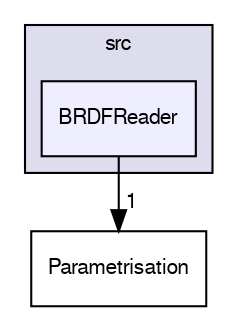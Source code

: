 digraph "BRDFReader" {
  compound=true
  node [ fontsize="10", fontname="FreeSans"];
  edge [ labelfontsize="10", labelfontname="FreeSans"];
  subgraph clusterdir_91400285565c7420929e76e03301d041 {
    graph [ bgcolor="#ddddee", pencolor="black", label="src" fontname="FreeSans", fontsize="10", URL="dir_91400285565c7420929e76e03301d041.html"]
  dir_2b94db6e84339b4a935ae0cee470426e [shape=box, label="BRDFReader", style="filled", fillcolor="#eeeeff", pencolor="black", URL="dir_2b94db6e84339b4a935ae0cee470426e.html"];
  }
  dir_5dc37d8b5cf0675cf1937de4f7aaf759 [shape=box label="Parametrisation" URL="dir_5dc37d8b5cf0675cf1937de4f7aaf759.html"];
  dir_2b94db6e84339b4a935ae0cee470426e->dir_5dc37d8b5cf0675cf1937de4f7aaf759 [headlabel="1", labeldistance=1.5 headhref="dir_000011_000012.html"];
}
